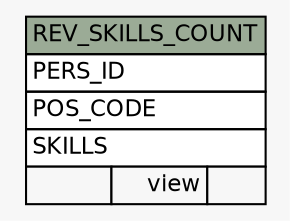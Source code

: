 // dot 2.38.0 on Linux 4.10.0-38-generic
// SchemaSpy rev 590
digraph "REV_SKILLS_COUNT" {
  graph [
    rankdir="RL"
    bgcolor="#f7f7f7"
    nodesep="0.18"
    ranksep="0.46"
    fontname="Helvetica"
    fontsize="11"
  ];
  node [
    fontname="Helvetica"
    fontsize="11"
    shape="plaintext"
  ];
  edge [
    arrowsize="0.8"
  ];
  "REV_SKILLS_COUNT" [
    label=<
    <TABLE BORDER="0" CELLBORDER="1" CELLSPACING="0" BGCOLOR="#ffffff">
      <TR><TD COLSPAN="3" BGCOLOR="#9bab96" ALIGN="CENTER">REV_SKILLS_COUNT</TD></TR>
      <TR><TD PORT="PERS_ID" COLSPAN="3" ALIGN="LEFT">PERS_ID</TD></TR>
      <TR><TD PORT="POS_CODE" COLSPAN="3" ALIGN="LEFT">POS_CODE</TD></TR>
      <TR><TD PORT="SKILLS" COLSPAN="3" ALIGN="LEFT">SKILLS</TD></TR>
      <TR><TD ALIGN="LEFT" BGCOLOR="#f7f7f7">  </TD><TD ALIGN="RIGHT" BGCOLOR="#f7f7f7">view</TD><TD ALIGN="RIGHT" BGCOLOR="#f7f7f7">  </TD></TR>
    </TABLE>>
    URL="tables/REV_SKILLS_COUNT.html"
    tooltip="REV_SKILLS_COUNT"
  ];
}
